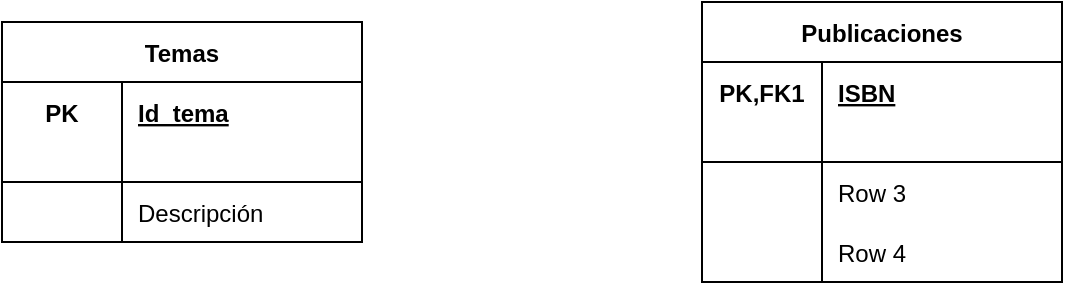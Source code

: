 <mxfile version="20.6.0" type="device"><diagram id="DHZNkPsUcDDcFt5hTAId" name="Página-1"><mxGraphModel dx="1375" dy="786" grid="1" gridSize="10" guides="1" tooltips="1" connect="1" arrows="1" fold="1" page="1" pageScale="1" pageWidth="1654" pageHeight="2336" math="0" shadow="0"><root><mxCell id="0"/><mxCell id="1" parent="0"/><mxCell id="G6yCnD1J7VaxmjJ9Jv0A-1" value="Temas" style="shape=table;startSize=30;container=1;collapsible=1;childLayout=tableLayout;fixedRows=1;rowLines=0;fontStyle=1;align=center;resizeLast=1;" vertex="1" parent="1"><mxGeometry x="110" y="70" width="180" height="110" as="geometry"/></mxCell><mxCell id="G6yCnD1J7VaxmjJ9Jv0A-2" value="" style="shape=tableRow;horizontal=0;startSize=0;swimlaneHead=0;swimlaneBody=0;fillColor=none;collapsible=0;dropTarget=0;points=[[0,0.5],[1,0.5]];portConstraint=eastwest;top=0;left=0;right=0;bottom=0;" vertex="1" parent="G6yCnD1J7VaxmjJ9Jv0A-1"><mxGeometry y="30" width="180" height="30" as="geometry"/></mxCell><mxCell id="G6yCnD1J7VaxmjJ9Jv0A-3" value="PK" style="shape=partialRectangle;connectable=0;fillColor=none;top=0;left=0;bottom=0;right=0;fontStyle=1;overflow=hidden;" vertex="1" parent="G6yCnD1J7VaxmjJ9Jv0A-2"><mxGeometry width="60" height="30" as="geometry"><mxRectangle width="60" height="30" as="alternateBounds"/></mxGeometry></mxCell><mxCell id="G6yCnD1J7VaxmjJ9Jv0A-4" value="Id_tema" style="shape=partialRectangle;connectable=0;fillColor=none;top=0;left=0;bottom=0;right=0;align=left;spacingLeft=6;fontStyle=5;overflow=hidden;" vertex="1" parent="G6yCnD1J7VaxmjJ9Jv0A-2"><mxGeometry x="60" width="120" height="30" as="geometry"><mxRectangle width="120" height="30" as="alternateBounds"/></mxGeometry></mxCell><mxCell id="G6yCnD1J7VaxmjJ9Jv0A-5" value="" style="shape=tableRow;horizontal=0;startSize=0;swimlaneHead=0;swimlaneBody=0;fillColor=none;collapsible=0;dropTarget=0;points=[[0,0.5],[1,0.5]];portConstraint=eastwest;top=0;left=0;right=0;bottom=1;" vertex="1" parent="G6yCnD1J7VaxmjJ9Jv0A-1"><mxGeometry y="60" width="180" height="20" as="geometry"/></mxCell><mxCell id="G6yCnD1J7VaxmjJ9Jv0A-6" value="" style="shape=partialRectangle;connectable=0;fillColor=none;top=0;left=0;bottom=0;right=0;fontStyle=1;overflow=hidden;" vertex="1" parent="G6yCnD1J7VaxmjJ9Jv0A-5"><mxGeometry width="60" height="20" as="geometry"><mxRectangle width="60" height="20" as="alternateBounds"/></mxGeometry></mxCell><mxCell id="G6yCnD1J7VaxmjJ9Jv0A-7" value="" style="shape=partialRectangle;connectable=0;fillColor=none;top=0;left=0;bottom=0;right=0;align=left;spacingLeft=6;fontStyle=5;overflow=hidden;" vertex="1" parent="G6yCnD1J7VaxmjJ9Jv0A-5"><mxGeometry x="60" width="120" height="20" as="geometry"><mxRectangle width="120" height="20" as="alternateBounds"/></mxGeometry></mxCell><mxCell id="G6yCnD1J7VaxmjJ9Jv0A-8" value="" style="shape=tableRow;horizontal=0;startSize=0;swimlaneHead=0;swimlaneBody=0;fillColor=none;collapsible=0;dropTarget=0;points=[[0,0.5],[1,0.5]];portConstraint=eastwest;top=0;left=0;right=0;bottom=0;" vertex="1" parent="G6yCnD1J7VaxmjJ9Jv0A-1"><mxGeometry y="80" width="180" height="30" as="geometry"/></mxCell><mxCell id="G6yCnD1J7VaxmjJ9Jv0A-9" value="" style="shape=partialRectangle;connectable=0;fillColor=none;top=0;left=0;bottom=0;right=0;editable=1;overflow=hidden;" vertex="1" parent="G6yCnD1J7VaxmjJ9Jv0A-8"><mxGeometry width="60" height="30" as="geometry"><mxRectangle width="60" height="30" as="alternateBounds"/></mxGeometry></mxCell><mxCell id="G6yCnD1J7VaxmjJ9Jv0A-10" value="Descripción" style="shape=partialRectangle;connectable=0;fillColor=none;top=0;left=0;bottom=0;right=0;align=left;spacingLeft=6;overflow=hidden;" vertex="1" parent="G6yCnD1J7VaxmjJ9Jv0A-8"><mxGeometry x="60" width="120" height="30" as="geometry"><mxRectangle width="120" height="30" as="alternateBounds"/></mxGeometry></mxCell><mxCell id="G6yCnD1J7VaxmjJ9Jv0A-14" value="Publicaciones" style="shape=table;startSize=30;container=1;collapsible=1;childLayout=tableLayout;fixedRows=1;rowLines=0;fontStyle=1;align=center;resizeLast=1;" vertex="1" parent="1"><mxGeometry x="460" y="60" width="180" height="140" as="geometry"/></mxCell><mxCell id="G6yCnD1J7VaxmjJ9Jv0A-15" value="" style="shape=tableRow;horizontal=0;startSize=0;swimlaneHead=0;swimlaneBody=0;fillColor=none;collapsible=0;dropTarget=0;points=[[0,0.5],[1,0.5]];portConstraint=eastwest;top=0;left=0;right=0;bottom=0;" vertex="1" parent="G6yCnD1J7VaxmjJ9Jv0A-14"><mxGeometry y="30" width="180" height="30" as="geometry"/></mxCell><mxCell id="G6yCnD1J7VaxmjJ9Jv0A-16" value="PK,FK1" style="shape=partialRectangle;connectable=0;fillColor=none;top=0;left=0;bottom=0;right=0;fontStyle=1;overflow=hidden;" vertex="1" parent="G6yCnD1J7VaxmjJ9Jv0A-15"><mxGeometry width="60" height="30" as="geometry"><mxRectangle width="60" height="30" as="alternateBounds"/></mxGeometry></mxCell><mxCell id="G6yCnD1J7VaxmjJ9Jv0A-17" value="ISBN" style="shape=partialRectangle;connectable=0;fillColor=none;top=0;left=0;bottom=0;right=0;align=left;spacingLeft=6;fontStyle=5;overflow=hidden;" vertex="1" parent="G6yCnD1J7VaxmjJ9Jv0A-15"><mxGeometry x="60" width="120" height="30" as="geometry"><mxRectangle width="120" height="30" as="alternateBounds"/></mxGeometry></mxCell><mxCell id="G6yCnD1J7VaxmjJ9Jv0A-18" value="" style="shape=tableRow;horizontal=0;startSize=0;swimlaneHead=0;swimlaneBody=0;fillColor=none;collapsible=0;dropTarget=0;points=[[0,0.5],[1,0.5]];portConstraint=eastwest;top=0;left=0;right=0;bottom=1;" vertex="1" parent="G6yCnD1J7VaxmjJ9Jv0A-14"><mxGeometry y="60" width="180" height="20" as="geometry"/></mxCell><mxCell id="G6yCnD1J7VaxmjJ9Jv0A-19" value="" style="shape=partialRectangle;connectable=0;fillColor=none;top=0;left=0;bottom=0;right=0;fontStyle=1;overflow=hidden;" vertex="1" parent="G6yCnD1J7VaxmjJ9Jv0A-18"><mxGeometry width="60" height="20" as="geometry"><mxRectangle width="60" height="20" as="alternateBounds"/></mxGeometry></mxCell><mxCell id="G6yCnD1J7VaxmjJ9Jv0A-20" value="" style="shape=partialRectangle;connectable=0;fillColor=none;top=0;left=0;bottom=0;right=0;align=left;spacingLeft=6;fontStyle=5;overflow=hidden;" vertex="1" parent="G6yCnD1J7VaxmjJ9Jv0A-18"><mxGeometry x="60" width="120" height="20" as="geometry"><mxRectangle width="120" height="20" as="alternateBounds"/></mxGeometry></mxCell><mxCell id="G6yCnD1J7VaxmjJ9Jv0A-21" value="" style="shape=tableRow;horizontal=0;startSize=0;swimlaneHead=0;swimlaneBody=0;fillColor=none;collapsible=0;dropTarget=0;points=[[0,0.5],[1,0.5]];portConstraint=eastwest;top=0;left=0;right=0;bottom=0;" vertex="1" parent="G6yCnD1J7VaxmjJ9Jv0A-14"><mxGeometry y="80" width="180" height="30" as="geometry"/></mxCell><mxCell id="G6yCnD1J7VaxmjJ9Jv0A-22" value="" style="shape=partialRectangle;connectable=0;fillColor=none;top=0;left=0;bottom=0;right=0;editable=1;overflow=hidden;" vertex="1" parent="G6yCnD1J7VaxmjJ9Jv0A-21"><mxGeometry width="60" height="30" as="geometry"><mxRectangle width="60" height="30" as="alternateBounds"/></mxGeometry></mxCell><mxCell id="G6yCnD1J7VaxmjJ9Jv0A-23" value="Row 3" style="shape=partialRectangle;connectable=0;fillColor=none;top=0;left=0;bottom=0;right=0;align=left;spacingLeft=6;overflow=hidden;" vertex="1" parent="G6yCnD1J7VaxmjJ9Jv0A-21"><mxGeometry x="60" width="120" height="30" as="geometry"><mxRectangle width="120" height="30" as="alternateBounds"/></mxGeometry></mxCell><mxCell id="G6yCnD1J7VaxmjJ9Jv0A-24" value="" style="shape=tableRow;horizontal=0;startSize=0;swimlaneHead=0;swimlaneBody=0;fillColor=none;collapsible=0;dropTarget=0;points=[[0,0.5],[1,0.5]];portConstraint=eastwest;top=0;left=0;right=0;bottom=0;" vertex="1" parent="G6yCnD1J7VaxmjJ9Jv0A-14"><mxGeometry y="110" width="180" height="30" as="geometry"/></mxCell><mxCell id="G6yCnD1J7VaxmjJ9Jv0A-25" value="" style="shape=partialRectangle;connectable=0;fillColor=none;top=0;left=0;bottom=0;right=0;editable=1;overflow=hidden;" vertex="1" parent="G6yCnD1J7VaxmjJ9Jv0A-24"><mxGeometry width="60" height="30" as="geometry"><mxRectangle width="60" height="30" as="alternateBounds"/></mxGeometry></mxCell><mxCell id="G6yCnD1J7VaxmjJ9Jv0A-26" value="Row 4" style="shape=partialRectangle;connectable=0;fillColor=none;top=0;left=0;bottom=0;right=0;align=left;spacingLeft=6;overflow=hidden;" vertex="1" parent="G6yCnD1J7VaxmjJ9Jv0A-24"><mxGeometry x="60" width="120" height="30" as="geometry"><mxRectangle width="120" height="30" as="alternateBounds"/></mxGeometry></mxCell></root></mxGraphModel></diagram></mxfile>